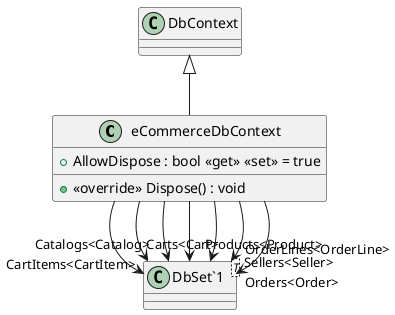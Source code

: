@startuml
class eCommerceDbContext {
    + <<override>> Dispose() : void
    + AllowDispose : bool <<get>> <<set>> = true
}
class "DbSet`1"<T> {
}
DbContext <|-- eCommerceDbContext
eCommerceDbContext --> "CartItems<CartItem>" "DbSet`1"
eCommerceDbContext --> "Carts<Cart>" "DbSet`1"
eCommerceDbContext --> "Catalogs<Catalog>" "DbSet`1"
eCommerceDbContext --> "Products<Product>" "DbSet`1"
eCommerceDbContext --> "Sellers<Seller>" "DbSet`1"
eCommerceDbContext --> "OrderLines<OrderLine>" "DbSet`1"
eCommerceDbContext --> "Orders<Order>" "DbSet`1"
@enduml

